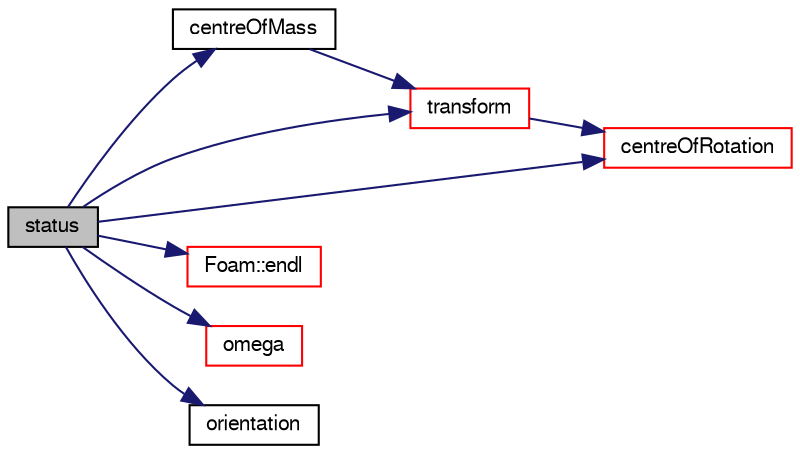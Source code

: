 digraph "status"
{
  bgcolor="transparent";
  edge [fontname="FreeSans",fontsize="10",labelfontname="FreeSans",labelfontsize="10"];
  node [fontname="FreeSans",fontsize="10",shape=record];
  rankdir="LR";
  Node1576 [label="status",height=0.2,width=0.4,color="black", fillcolor="grey75", style="filled", fontcolor="black"];
  Node1576 -> Node1577 [color="midnightblue",fontsize="10",style="solid",fontname="FreeSans"];
  Node1577 [label="centreOfMass",height=0.2,width=0.4,color="black",URL="$a29530.html#a003e6817514212bf18f7039085cf0202",tooltip="Return the current centre of mass. "];
  Node1577 -> Node1578 [color="midnightblue",fontsize="10",style="solid",fontname="FreeSans"];
  Node1578 [label="transform",height=0.2,width=0.4,color="red",URL="$a29530.html#a538a8aa596e3b9cc2a16563d338bf3e9",tooltip="Transform the given initial state point by the current motion. "];
  Node1578 -> Node1579 [color="midnightblue",fontsize="10",style="solid",fontname="FreeSans"];
  Node1579 [label="centreOfRotation",height=0.2,width=0.4,color="red",URL="$a29530.html#ac69bb45c63cd2a8b38afc3ea65090515",tooltip="Return the current centre of rotation. "];
  Node1576 -> Node1579 [color="midnightblue",fontsize="10",style="solid",fontname="FreeSans"];
  Node1576 -> Node1582 [color="midnightblue",fontsize="10",style="solid",fontname="FreeSans"];
  Node1582 [label="Foam::endl",height=0.2,width=0.4,color="red",URL="$a21124.html#a2db8fe02a0d3909e9351bb4275b23ce4",tooltip="Add newline and flush stream. "];
  Node1576 -> Node1584 [color="midnightblue",fontsize="10",style="solid",fontname="FreeSans"];
  Node1584 [label="omega",height=0.2,width=0.4,color="red",URL="$a29530.html#a82d25f29aa98277a0f9e7db54a5f7eee",tooltip="Return the angular velocity in the global frame. "];
  Node1576 -> Node1589 [color="midnightblue",fontsize="10",style="solid",fontname="FreeSans"];
  Node1589 [label="orientation",height=0.2,width=0.4,color="black",URL="$a29530.html#a228c3ca986a5f34cf19ef679f8d80906",tooltip="Return the orientation tensor, Q. "];
  Node1576 -> Node1578 [color="midnightblue",fontsize="10",style="solid",fontname="FreeSans"];
}
